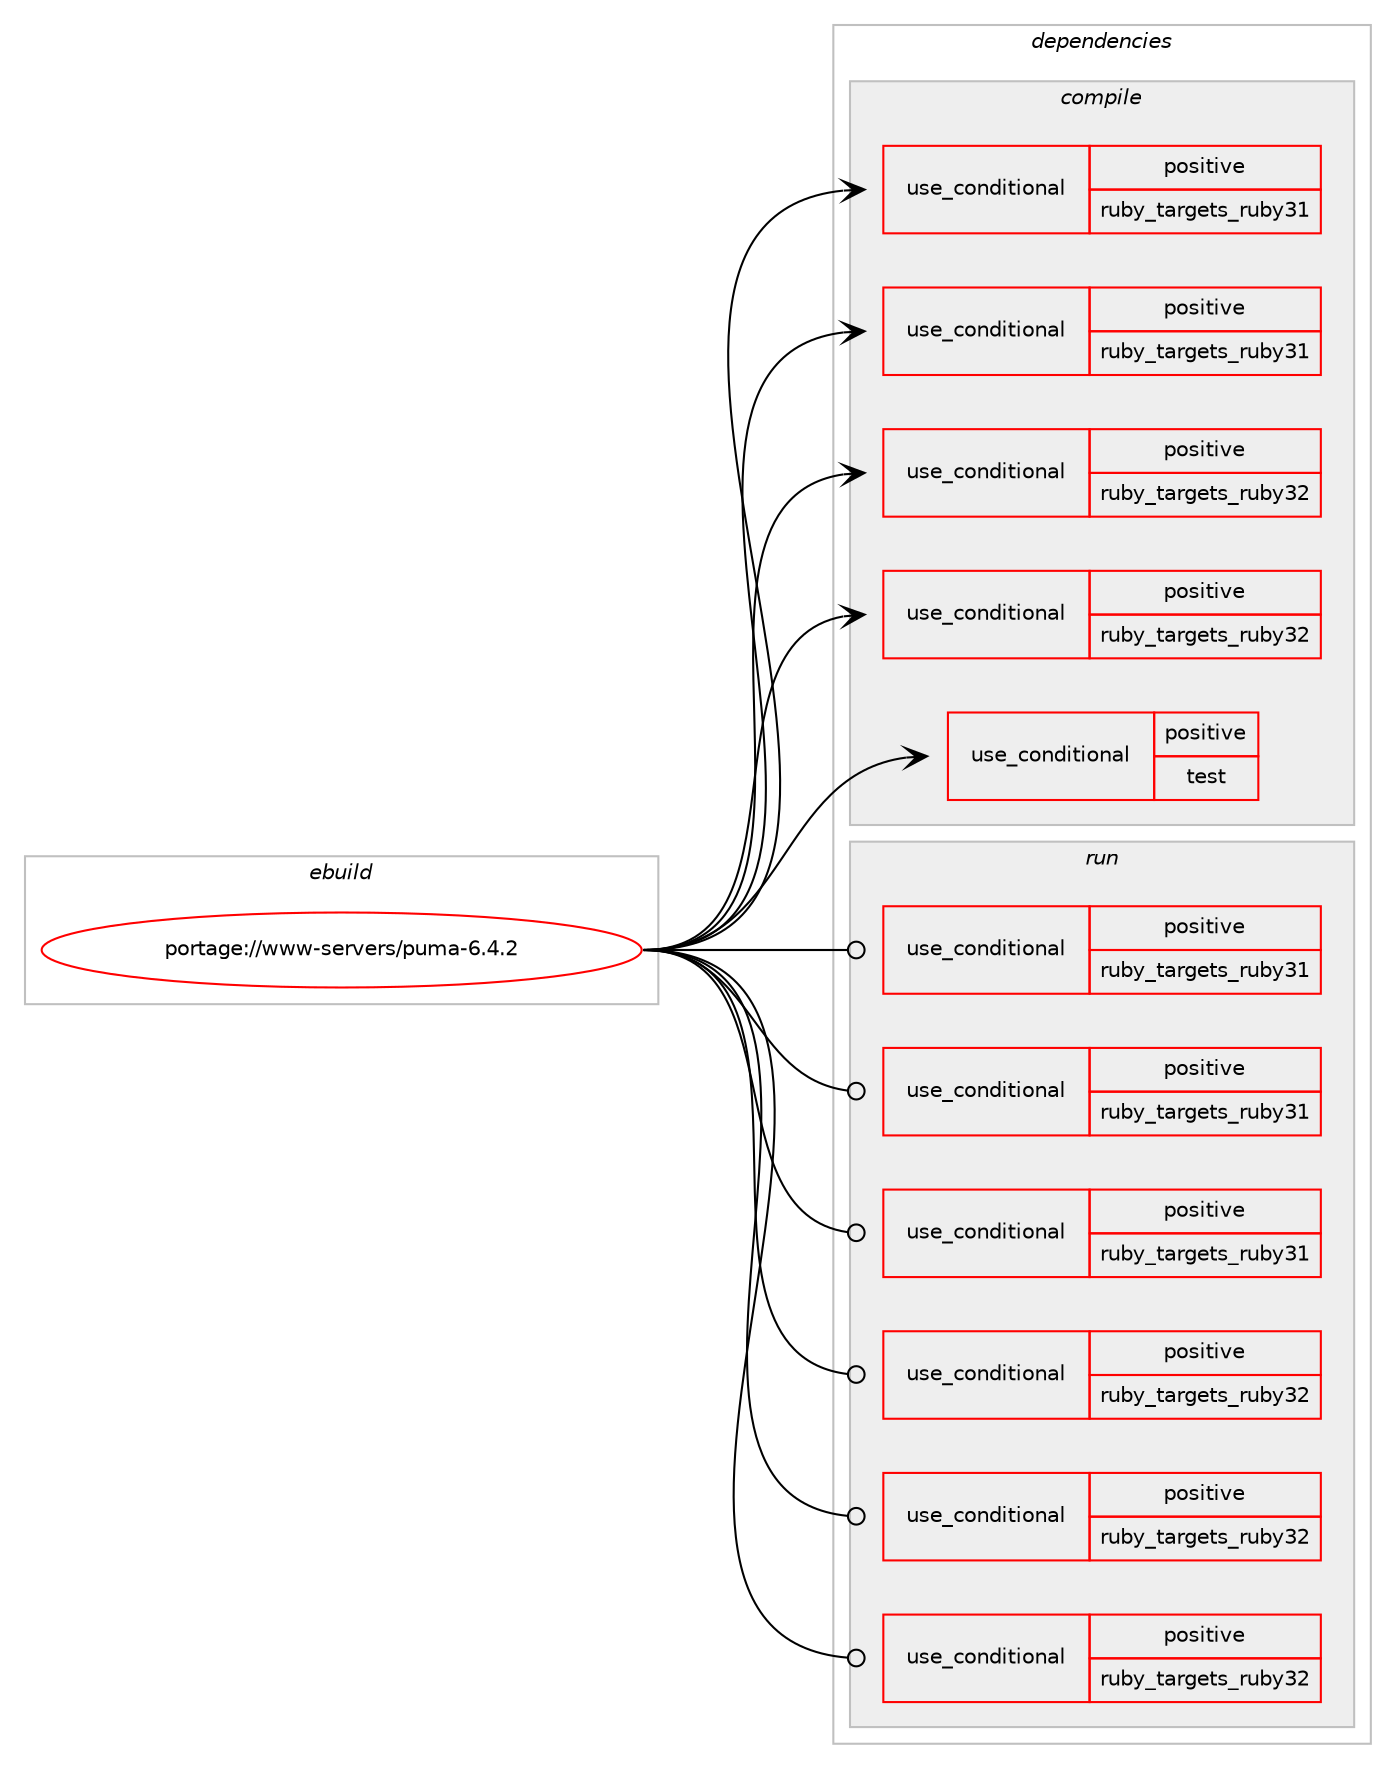 digraph prolog {

# *************
# Graph options
# *************

newrank=true;
concentrate=true;
compound=true;
graph [rankdir=LR,fontname=Helvetica,fontsize=10,ranksep=1.5];#, ranksep=2.5, nodesep=0.2];
edge  [arrowhead=vee];
node  [fontname=Helvetica,fontsize=10];

# **********
# The ebuild
# **********

subgraph cluster_leftcol {
color=gray;
rank=same;
label=<<i>ebuild</i>>;
id [label="portage://www-servers/puma-6.4.2", color=red, width=4, href="../www-servers/puma-6.4.2.svg"];
}

# ****************
# The dependencies
# ****************

subgraph cluster_midcol {
color=gray;
label=<<i>dependencies</i>>;
subgraph cluster_compile {
fillcolor="#eeeeee";
style=filled;
label=<<i>compile</i>>;
subgraph cond16878 {
dependency25563 [label=<<TABLE BORDER="0" CELLBORDER="1" CELLSPACING="0" CELLPADDING="4"><TR><TD ROWSPAN="3" CELLPADDING="10">use_conditional</TD></TR><TR><TD>positive</TD></TR><TR><TD>ruby_targets_ruby31</TD></TR></TABLE>>, shape=none, color=red];
# *** BEGIN UNKNOWN DEPENDENCY TYPE (TODO) ***
# dependency25563 -> package_dependency(portage://www-servers/puma-6.4.2,install,no,dev-lang,ruby,none,[,,],[slot(3.1)],[])
# *** END UNKNOWN DEPENDENCY TYPE (TODO) ***

}
id:e -> dependency25563:w [weight=20,style="solid",arrowhead="vee"];
subgraph cond16879 {
dependency25564 [label=<<TABLE BORDER="0" CELLBORDER="1" CELLSPACING="0" CELLPADDING="4"><TR><TD ROWSPAN="3" CELLPADDING="10">use_conditional</TD></TR><TR><TD>positive</TD></TR><TR><TD>ruby_targets_ruby31</TD></TR></TABLE>>, shape=none, color=red];
# *** BEGIN UNKNOWN DEPENDENCY TYPE (TODO) ***
# dependency25564 -> package_dependency(portage://www-servers/puma-6.4.2,install,no,virtual,rubygems,none,[,,],[],[use(enable(ruby_targets_ruby31),negative)])
# *** END UNKNOWN DEPENDENCY TYPE (TODO) ***

}
id:e -> dependency25564:w [weight=20,style="solid",arrowhead="vee"];
subgraph cond16880 {
dependency25565 [label=<<TABLE BORDER="0" CELLBORDER="1" CELLSPACING="0" CELLPADDING="4"><TR><TD ROWSPAN="3" CELLPADDING="10">use_conditional</TD></TR><TR><TD>positive</TD></TR><TR><TD>ruby_targets_ruby32</TD></TR></TABLE>>, shape=none, color=red];
# *** BEGIN UNKNOWN DEPENDENCY TYPE (TODO) ***
# dependency25565 -> package_dependency(portage://www-servers/puma-6.4.2,install,no,dev-lang,ruby,none,[,,],[slot(3.2)],[])
# *** END UNKNOWN DEPENDENCY TYPE (TODO) ***

}
id:e -> dependency25565:w [weight=20,style="solid",arrowhead="vee"];
subgraph cond16881 {
dependency25566 [label=<<TABLE BORDER="0" CELLBORDER="1" CELLSPACING="0" CELLPADDING="4"><TR><TD ROWSPAN="3" CELLPADDING="10">use_conditional</TD></TR><TR><TD>positive</TD></TR><TR><TD>ruby_targets_ruby32</TD></TR></TABLE>>, shape=none, color=red];
# *** BEGIN UNKNOWN DEPENDENCY TYPE (TODO) ***
# dependency25566 -> package_dependency(portage://www-servers/puma-6.4.2,install,no,virtual,rubygems,none,[,,],[],[use(enable(ruby_targets_ruby32),negative)])
# *** END UNKNOWN DEPENDENCY TYPE (TODO) ***

}
id:e -> dependency25566:w [weight=20,style="solid",arrowhead="vee"];
subgraph cond16882 {
dependency25567 [label=<<TABLE BORDER="0" CELLBORDER="1" CELLSPACING="0" CELLPADDING="4"><TR><TD ROWSPAN="3" CELLPADDING="10">use_conditional</TD></TR><TR><TD>positive</TD></TR><TR><TD>test</TD></TR></TABLE>>, shape=none, color=red];
# *** BEGIN UNKNOWN DEPENDENCY TYPE (TODO) ***
# dependency25567 -> package_dependency(portage://www-servers/puma-6.4.2,install,no,net-misc,curl,none,[,,],[],[])
# *** END UNKNOWN DEPENDENCY TYPE (TODO) ***

}
id:e -> dependency25567:w [weight=20,style="solid",arrowhead="vee"];
# *** BEGIN UNKNOWN DEPENDENCY TYPE (TODO) ***
# id -> package_dependency(portage://www-servers/puma-6.4.2,install,no,dev-libs,openssl,none,[,,],[slot(0)],[])
# *** END UNKNOWN DEPENDENCY TYPE (TODO) ***

}
subgraph cluster_compileandrun {
fillcolor="#eeeeee";
style=filled;
label=<<i>compile and run</i>>;
}
subgraph cluster_run {
fillcolor="#eeeeee";
style=filled;
label=<<i>run</i>>;
subgraph cond16883 {
dependency25568 [label=<<TABLE BORDER="0" CELLBORDER="1" CELLSPACING="0" CELLPADDING="4"><TR><TD ROWSPAN="3" CELLPADDING="10">use_conditional</TD></TR><TR><TD>positive</TD></TR><TR><TD>ruby_targets_ruby31</TD></TR></TABLE>>, shape=none, color=red];
# *** BEGIN UNKNOWN DEPENDENCY TYPE (TODO) ***
# dependency25568 -> package_dependency(portage://www-servers/puma-6.4.2,run,no,dev-lang,ruby,none,[,,],[slot(3.1)],[])
# *** END UNKNOWN DEPENDENCY TYPE (TODO) ***

}
id:e -> dependency25568:w [weight=20,style="solid",arrowhead="odot"];
subgraph cond16884 {
dependency25569 [label=<<TABLE BORDER="0" CELLBORDER="1" CELLSPACING="0" CELLPADDING="4"><TR><TD ROWSPAN="3" CELLPADDING="10">use_conditional</TD></TR><TR><TD>positive</TD></TR><TR><TD>ruby_targets_ruby31</TD></TR></TABLE>>, shape=none, color=red];
# *** BEGIN UNKNOWN DEPENDENCY TYPE (TODO) ***
# dependency25569 -> package_dependency(portage://www-servers/puma-6.4.2,run,no,dev-ruby,nio4r,none,[,,],[slot(2)],[use(enable(ruby_targets_ruby31),negative)])
# *** END UNKNOWN DEPENDENCY TYPE (TODO) ***

}
id:e -> dependency25569:w [weight=20,style="solid",arrowhead="odot"];
subgraph cond16885 {
dependency25570 [label=<<TABLE BORDER="0" CELLBORDER="1" CELLSPACING="0" CELLPADDING="4"><TR><TD ROWSPAN="3" CELLPADDING="10">use_conditional</TD></TR><TR><TD>positive</TD></TR><TR><TD>ruby_targets_ruby31</TD></TR></TABLE>>, shape=none, color=red];
# *** BEGIN UNKNOWN DEPENDENCY TYPE (TODO) ***
# dependency25570 -> package_dependency(portage://www-servers/puma-6.4.2,run,no,virtual,rubygems,none,[,,],[],[use(enable(ruby_targets_ruby31),negative)])
# *** END UNKNOWN DEPENDENCY TYPE (TODO) ***

}
id:e -> dependency25570:w [weight=20,style="solid",arrowhead="odot"];
subgraph cond16886 {
dependency25571 [label=<<TABLE BORDER="0" CELLBORDER="1" CELLSPACING="0" CELLPADDING="4"><TR><TD ROWSPAN="3" CELLPADDING="10">use_conditional</TD></TR><TR><TD>positive</TD></TR><TR><TD>ruby_targets_ruby32</TD></TR></TABLE>>, shape=none, color=red];
# *** BEGIN UNKNOWN DEPENDENCY TYPE (TODO) ***
# dependency25571 -> package_dependency(portage://www-servers/puma-6.4.2,run,no,dev-lang,ruby,none,[,,],[slot(3.2)],[])
# *** END UNKNOWN DEPENDENCY TYPE (TODO) ***

}
id:e -> dependency25571:w [weight=20,style="solid",arrowhead="odot"];
subgraph cond16887 {
dependency25572 [label=<<TABLE BORDER="0" CELLBORDER="1" CELLSPACING="0" CELLPADDING="4"><TR><TD ROWSPAN="3" CELLPADDING="10">use_conditional</TD></TR><TR><TD>positive</TD></TR><TR><TD>ruby_targets_ruby32</TD></TR></TABLE>>, shape=none, color=red];
# *** BEGIN UNKNOWN DEPENDENCY TYPE (TODO) ***
# dependency25572 -> package_dependency(portage://www-servers/puma-6.4.2,run,no,dev-ruby,nio4r,none,[,,],[slot(2)],[use(enable(ruby_targets_ruby32),negative)])
# *** END UNKNOWN DEPENDENCY TYPE (TODO) ***

}
id:e -> dependency25572:w [weight=20,style="solid",arrowhead="odot"];
subgraph cond16888 {
dependency25573 [label=<<TABLE BORDER="0" CELLBORDER="1" CELLSPACING="0" CELLPADDING="4"><TR><TD ROWSPAN="3" CELLPADDING="10">use_conditional</TD></TR><TR><TD>positive</TD></TR><TR><TD>ruby_targets_ruby32</TD></TR></TABLE>>, shape=none, color=red];
# *** BEGIN UNKNOWN DEPENDENCY TYPE (TODO) ***
# dependency25573 -> package_dependency(portage://www-servers/puma-6.4.2,run,no,virtual,rubygems,none,[,,],[],[use(enable(ruby_targets_ruby32),negative)])
# *** END UNKNOWN DEPENDENCY TYPE (TODO) ***

}
id:e -> dependency25573:w [weight=20,style="solid",arrowhead="odot"];
# *** BEGIN UNKNOWN DEPENDENCY TYPE (TODO) ***
# id -> package_dependency(portage://www-servers/puma-6.4.2,run,no,dev-libs,openssl,none,[,,],[slot(0),equal],[])
# *** END UNKNOWN DEPENDENCY TYPE (TODO) ***

}
}

# **************
# The candidates
# **************

subgraph cluster_choices {
rank=same;
color=gray;
label=<<i>candidates</i>>;

}

}
